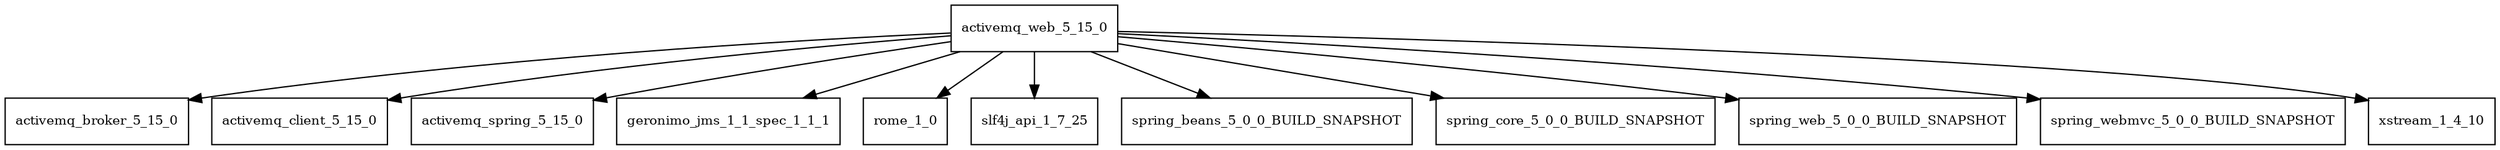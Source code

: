 digraph activemq_web_5_15_0_dependencies {
  node [shape = box, fontsize=10.0];
  activemq_web_5_15_0 -> activemq_broker_5_15_0;
  activemq_web_5_15_0 -> activemq_client_5_15_0;
  activemq_web_5_15_0 -> activemq_spring_5_15_0;
  activemq_web_5_15_0 -> geronimo_jms_1_1_spec_1_1_1;
  activemq_web_5_15_0 -> rome_1_0;
  activemq_web_5_15_0 -> slf4j_api_1_7_25;
  activemq_web_5_15_0 -> spring_beans_5_0_0_BUILD_SNAPSHOT;
  activemq_web_5_15_0 -> spring_core_5_0_0_BUILD_SNAPSHOT;
  activemq_web_5_15_0 -> spring_web_5_0_0_BUILD_SNAPSHOT;
  activemq_web_5_15_0 -> spring_webmvc_5_0_0_BUILD_SNAPSHOT;
  activemq_web_5_15_0 -> xstream_1_4_10;
}
